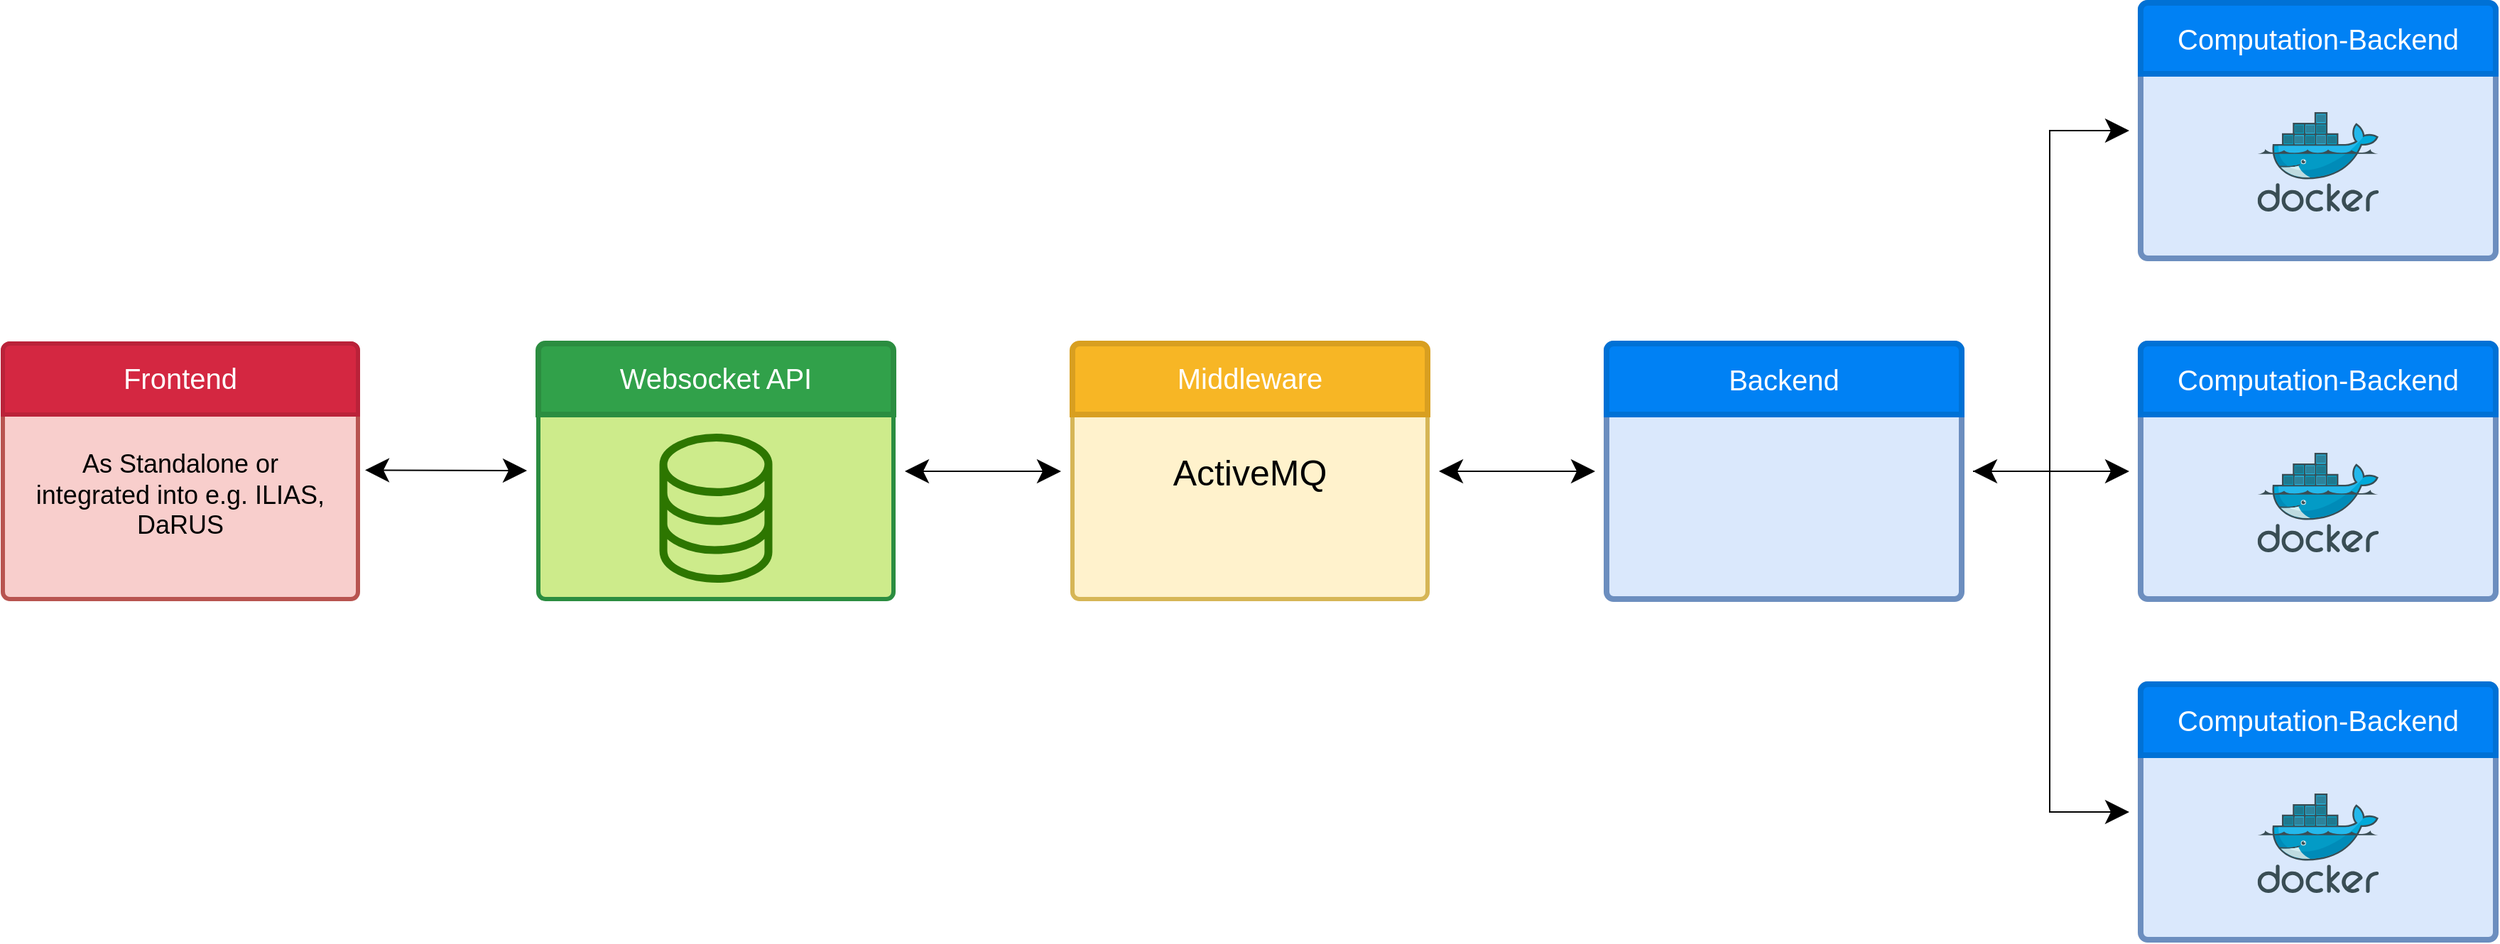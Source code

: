 <mxfile version="17.1.1" type="device"><diagram id="hJOMJDm2GBQv0ac_g4cM" name="Page-1"><mxGraphModel dx="1838" dy="536" grid="0" gridSize="10" guides="1" tooltips="1" connect="1" arrows="1" fold="1" page="0" pageScale="1" pageWidth="827" pageHeight="1169" math="0" shadow="0"><root><mxCell id="0"/><mxCell id="1" parent="0"/><mxCell id="XffEDiJkhhUflHy0BRDR-3" value="" style="html=1;shadow=0;dashed=0;shape=mxgraph.bootstrap.rrect;rSize=5;strokeColor=#6c8ebf;html=1;whiteSpace=wrap;fillColor=#dae8fc;verticalAlign=bottom;align=center;spacing=20;spacingBottom=0;fontSize=14;hachureGap=4;strokeWidth=4;" parent="1" vertex="1"><mxGeometry x="496" y="495" width="250" height="180" as="geometry"/></mxCell><mxCell id="XffEDiJkhhUflHy0BRDR-4" value="Backend" style="html=1;shadow=0;dashed=0;shape=mxgraph.bootstrap.topButton;rSize=5;perimeter=none;whiteSpace=wrap;fillColor=#0081F4;strokeColor=#0071D5;fontColor=#ffffff;resizeWidth=1;fontSize=20;align=center;spacing=20;hachureGap=4;strokeWidth=4;" parent="XffEDiJkhhUflHy0BRDR-3" vertex="1"><mxGeometry width="250" height="50" relative="1" as="geometry"/></mxCell><mxCell id="XffEDiJkhhUflHy0BRDR-7" value="" style="html=1;shadow=0;dashed=0;shape=mxgraph.bootstrap.rrect;rSize=5;strokeColor=#2B8D40;html=1;whiteSpace=wrap;fillColor=#cdeb8b;verticalAlign=bottom;align=left;spacing=20;spacingBottom=0;fontSize=14;hachureGap=4;labelBackgroundColor=none;strokeWidth=3;" parent="1" vertex="1"><mxGeometry x="-256" y="495" width="250" height="180" as="geometry"/></mxCell><mxCell id="XffEDiJkhhUflHy0BRDR-8" value="&lt;div align=&quot;center&quot;&gt;&lt;font style=&quot;font-size: 20px&quot;&gt;Websocket API&lt;/font&gt;&lt;/div&gt;" style="html=1;shadow=0;dashed=0;shape=mxgraph.bootstrap.topButton;rSize=5;perimeter=none;whiteSpace=wrap;fillColor=#31A14A;strokeColor=#2B8D40;fontColor=#ffffff;resizeWidth=1;fontSize=18;align=center;spacing=20;hachureGap=4;strokeWidth=4;" parent="XffEDiJkhhUflHy0BRDR-7" vertex="1"><mxGeometry width="250" height="50" relative="1" as="geometry"/></mxCell><mxCell id="XffEDiJkhhUflHy0BRDR-22" value="" style="sketch=0;pointerEvents=1;shadow=0;dashed=0;html=1;strokeColor=#2D7600;fillColor=#31A14A;aspect=fixed;labelPosition=center;verticalLabelPosition=bottom;verticalAlign=top;align=center;outlineConnect=0;shape=mxgraph.vvd.storage;labelBackgroundColor=none;hachureGap=4;fontSize=25;strokeWidth=3;fontColor=#ffffff;" parent="XffEDiJkhhUflHy0BRDR-7" vertex="1"><mxGeometry x="86.75" y="65" width="76.5" height="102" as="geometry"/></mxCell><mxCell id="XffEDiJkhhUflHy0BRDR-11" value="&lt;font style=&quot;font-size: 25px&quot;&gt;ActiveMQ&lt;/font&gt;" style="html=1;shadow=0;dashed=0;shape=mxgraph.bootstrap.rrect;rSize=5;strokeColor=#d6b656;html=1;whiteSpace=wrap;fillColor=#fff2cc;verticalAlign=middle;align=center;spacing=20;spacingBottom=0;fontSize=20;hachureGap=4;labelBackgroundColor=none;horizontal=1;strokeWidth=3;" parent="1" vertex="1"><mxGeometry x="120" y="495" width="250" height="180" as="geometry"/></mxCell><mxCell id="XffEDiJkhhUflHy0BRDR-12" value="&lt;div align=&quot;center&quot;&gt;&lt;font style=&quot;font-size: 20px&quot;&gt;Middleware&lt;/font&gt;&lt;/div&gt;" style="html=1;shadow=0;dashed=0;shape=mxgraph.bootstrap.topButton;rSize=5;perimeter=none;whiteSpace=wrap;fillColor=#F7B625;strokeColor=#D89F20;fontColor=#ffffff;resizeWidth=1;fontSize=18;align=center;spacing=20;hachureGap=4;strokeWidth=4;" parent="XffEDiJkhhUflHy0BRDR-11" vertex="1"><mxGeometry width="250" height="50" relative="1" as="geometry"/></mxCell><mxCell id="XffEDiJkhhUflHy0BRDR-23" value="" style="endArrow=classic;startArrow=classic;html=1;rounded=0;fontSize=25;startSize=14;endSize=14;sourcePerimeterSpacing=8;targetPerimeterSpacing=8;curved=1;" parent="1" source="XffEDiJkhhUflHy0BRDR-7" target="XffEDiJkhhUflHy0BRDR-11" edge="1"><mxGeometry width="50" height="50" relative="1" as="geometry"><mxPoint x="-3" y="583" as="sourcePoint"/><mxPoint x="47" y="533" as="targetPoint"/></mxGeometry></mxCell><mxCell id="XffEDiJkhhUflHy0BRDR-24" value="" style="endArrow=classic;startArrow=classic;html=1;rounded=0;fontSize=25;startSize=14;endSize=14;sourcePerimeterSpacing=8;targetPerimeterSpacing=8;curved=1;" parent="1" target="XffEDiJkhhUflHy0BRDR-7" edge="1"><mxGeometry width="50" height="50" relative="1" as="geometry"><mxPoint x="-378" y="584.17" as="sourcePoint"/><mxPoint x="-264.0" y="584.17" as="targetPoint"/></mxGeometry></mxCell><mxCell id="XffEDiJkhhUflHy0BRDR-40" value="&lt;br&gt;&lt;div&gt;&lt;br&gt;&lt;/div&gt;&lt;div&gt;&lt;font style=&quot;font-size: 18px&quot;&gt;As Standalone or integrated into e.g. ILIAS, DaRUS&lt;/font&gt;&lt;/div&gt;" style="html=1;shadow=0;dashed=0;shape=mxgraph.bootstrap.rrect;rSize=5;strokeColor=#b85450;html=1;whiteSpace=wrap;fillColor=#f8cecc;verticalAlign=middle;align=center;spacing=20;spacingBottom=0;fontSize=14;labelBackgroundColor=none;hachureGap=4;strokeWidth=3;" parent="1" vertex="1"><mxGeometry x="-633" y="495" width="250" height="180" as="geometry"/></mxCell><mxCell id="XffEDiJkhhUflHy0BRDR-41" value="&lt;font style=&quot;font-size: 20px&quot;&gt;Frontend&lt;/font&gt;" style="html=1;shadow=0;dashed=0;shape=mxgraph.bootstrap.topButton;rSize=5;perimeter=none;whiteSpace=wrap;fillColor=#D42741;strokeColor=#BA2239;fontColor=#ffffff;resizeWidth=1;fontSize=18;align=center;spacing=20;labelBackgroundColor=none;hachureGap=4;strokeWidth=3;" parent="XffEDiJkhhUflHy0BRDR-40" vertex="1"><mxGeometry width="250" height="50" relative="1" as="geometry"/></mxCell><mxCell id="xIYD838i_mkn_XB6Xc-e-1" value="" style="html=1;shadow=0;dashed=0;shape=mxgraph.bootstrap.rrect;rSize=5;strokeColor=#6c8ebf;html=1;whiteSpace=wrap;fillColor=#dae8fc;verticalAlign=bottom;align=center;spacing=20;spacingBottom=0;fontSize=14;hachureGap=4;strokeWidth=4;" parent="1" vertex="1"><mxGeometry x="872" y="495" width="250" height="180" as="geometry"/></mxCell><mxCell id="xIYD838i_mkn_XB6Xc-e-2" value="Computation-Backend" style="html=1;shadow=0;dashed=0;shape=mxgraph.bootstrap.topButton;rSize=5;perimeter=none;whiteSpace=wrap;fillColor=#0081F4;strokeColor=#0071D5;fontColor=#ffffff;resizeWidth=1;fontSize=20;align=center;spacing=20;hachureGap=4;strokeWidth=4;" parent="xIYD838i_mkn_XB6Xc-e-1" vertex="1"><mxGeometry width="250" height="50" relative="1" as="geometry"/></mxCell><mxCell id="xIYD838i_mkn_XB6Xc-e-3" value="" style="sketch=0;aspect=fixed;html=1;points=[];align=center;image;fontSize=12;image=img/lib/mscae/Docker.svg;labelBackgroundColor=none;hachureGap=4;strokeColor=#2B8D40;strokeWidth=4;fillColor=none;" parent="xIYD838i_mkn_XB6Xc-e-1" vertex="1"><mxGeometry x="82.32" y="77" width="85.37" height="70" as="geometry"/></mxCell><mxCell id="xIYD838i_mkn_XB6Xc-e-4" value="" style="endArrow=classic;startArrow=classic;html=1;rounded=0;fontSize=25;startSize=14;endSize=14;sourcePerimeterSpacing=8;targetPerimeterSpacing=8;curved=1;" parent="1" source="XffEDiJkhhUflHy0BRDR-11" target="XffEDiJkhhUflHy0BRDR-3" edge="1"><mxGeometry width="50" height="50" relative="1" as="geometry"><mxPoint x="360" y="585" as="sourcePoint"/><mxPoint x="494" y="591" as="targetPoint"/></mxGeometry></mxCell><mxCell id="xIYD838i_mkn_XB6Xc-e-5" value="" style="html=1;shadow=0;dashed=0;shape=mxgraph.bootstrap.rrect;rSize=5;strokeColor=#6c8ebf;html=1;whiteSpace=wrap;fillColor=#dae8fc;verticalAlign=bottom;align=center;spacing=20;spacingBottom=0;fontSize=14;hachureGap=4;strokeWidth=4;" parent="1" vertex="1"><mxGeometry x="872" y="255" width="250" height="180" as="geometry"/></mxCell><mxCell id="xIYD838i_mkn_XB6Xc-e-6" value="Computation-Backend" style="html=1;shadow=0;dashed=0;shape=mxgraph.bootstrap.topButton;rSize=5;perimeter=none;whiteSpace=wrap;fillColor=#0081F4;strokeColor=#0071D5;fontColor=#ffffff;resizeWidth=1;fontSize=20;align=center;spacing=20;hachureGap=4;strokeWidth=4;" parent="xIYD838i_mkn_XB6Xc-e-5" vertex="1"><mxGeometry width="250" height="50" relative="1" as="geometry"/></mxCell><mxCell id="xIYD838i_mkn_XB6Xc-e-7" value="" style="sketch=0;aspect=fixed;html=1;points=[];align=center;image;fontSize=12;image=img/lib/mscae/Docker.svg;labelBackgroundColor=none;hachureGap=4;strokeColor=#2B8D40;strokeWidth=4;fillColor=none;" parent="xIYD838i_mkn_XB6Xc-e-5" vertex="1"><mxGeometry x="82.32" y="77" width="85.37" height="70" as="geometry"/></mxCell><mxCell id="xIYD838i_mkn_XB6Xc-e-8" value="" style="html=1;shadow=0;dashed=0;shape=mxgraph.bootstrap.rrect;rSize=5;strokeColor=#6c8ebf;html=1;whiteSpace=wrap;fillColor=#dae8fc;verticalAlign=bottom;align=center;spacing=20;spacingBottom=0;fontSize=14;hachureGap=4;strokeWidth=4;" parent="1" vertex="1"><mxGeometry x="872" y="735" width="250" height="180" as="geometry"/></mxCell><mxCell id="xIYD838i_mkn_XB6Xc-e-9" value="Computation-Backend" style="html=1;shadow=0;dashed=0;shape=mxgraph.bootstrap.topButton;rSize=5;perimeter=none;whiteSpace=wrap;fillColor=#0081F4;strokeColor=#0071D5;fontColor=#ffffff;resizeWidth=1;fontSize=20;align=center;spacing=20;hachureGap=4;strokeWidth=4;" parent="xIYD838i_mkn_XB6Xc-e-8" vertex="1"><mxGeometry width="250" height="50" relative="1" as="geometry"/></mxCell><mxCell id="xIYD838i_mkn_XB6Xc-e-10" value="" style="sketch=0;aspect=fixed;html=1;points=[];align=center;image;fontSize=12;image=img/lib/mscae/Docker.svg;labelBackgroundColor=none;hachureGap=4;strokeColor=#2B8D40;strokeWidth=4;fillColor=none;" parent="xIYD838i_mkn_XB6Xc-e-8" vertex="1"><mxGeometry x="82.32" y="77" width="85.37" height="70" as="geometry"/></mxCell><mxCell id="xIYD838i_mkn_XB6Xc-e-12" value="" style="endArrow=classic;startArrow=classic;html=1;rounded=0;fontSize=25;startSize=14;endSize=14;sourcePerimeterSpacing=8;targetPerimeterSpacing=8;curved=1;" parent="1" source="XffEDiJkhhUflHy0BRDR-3" target="xIYD838i_mkn_XB6Xc-e-1" edge="1"><mxGeometry width="50" height="50" relative="1" as="geometry"><mxPoint x="749.0" y="584.29" as="sourcePoint"/><mxPoint x="859.0" y="584.29" as="targetPoint"/></mxGeometry></mxCell><mxCell id="xIYD838i_mkn_XB6Xc-e-14" value="" style="endArrow=classic;startArrow=none;html=1;rounded=0;fontSize=25;startSize=14;endSize=14;sourcePerimeterSpacing=8;targetPerimeterSpacing=8;edgeStyle=orthogonalEdgeStyle;startFill=0;" parent="1" source="XffEDiJkhhUflHy0BRDR-3" target="xIYD838i_mkn_XB6Xc-e-5" edge="1"><mxGeometry width="50" height="50" relative="1" as="geometry"><mxPoint x="764.0" y="595" as="sourcePoint"/><mxPoint x="874.0" y="595" as="targetPoint"/><Array as="points"><mxPoint x="808" y="585"/><mxPoint x="808" y="345"/></Array></mxGeometry></mxCell><mxCell id="xIYD838i_mkn_XB6Xc-e-15" value="" style="endArrow=classic;startArrow=none;html=1;rounded=0;fontSize=25;startSize=14;endSize=14;sourcePerimeterSpacing=8;targetPerimeterSpacing=8;edgeStyle=orthogonalEdgeStyle;startFill=0;" parent="1" source="XffEDiJkhhUflHy0BRDR-3" target="xIYD838i_mkn_XB6Xc-e-8" edge="1"><mxGeometry width="50" height="50" relative="1" as="geometry"><mxPoint x="774.0" y="605" as="sourcePoint"/><mxPoint x="884.0" y="605" as="targetPoint"/><Array as="points"><mxPoint x="808" y="585"/><mxPoint x="808" y="825"/></Array></mxGeometry></mxCell></root></mxGraphModel></diagram></mxfile>